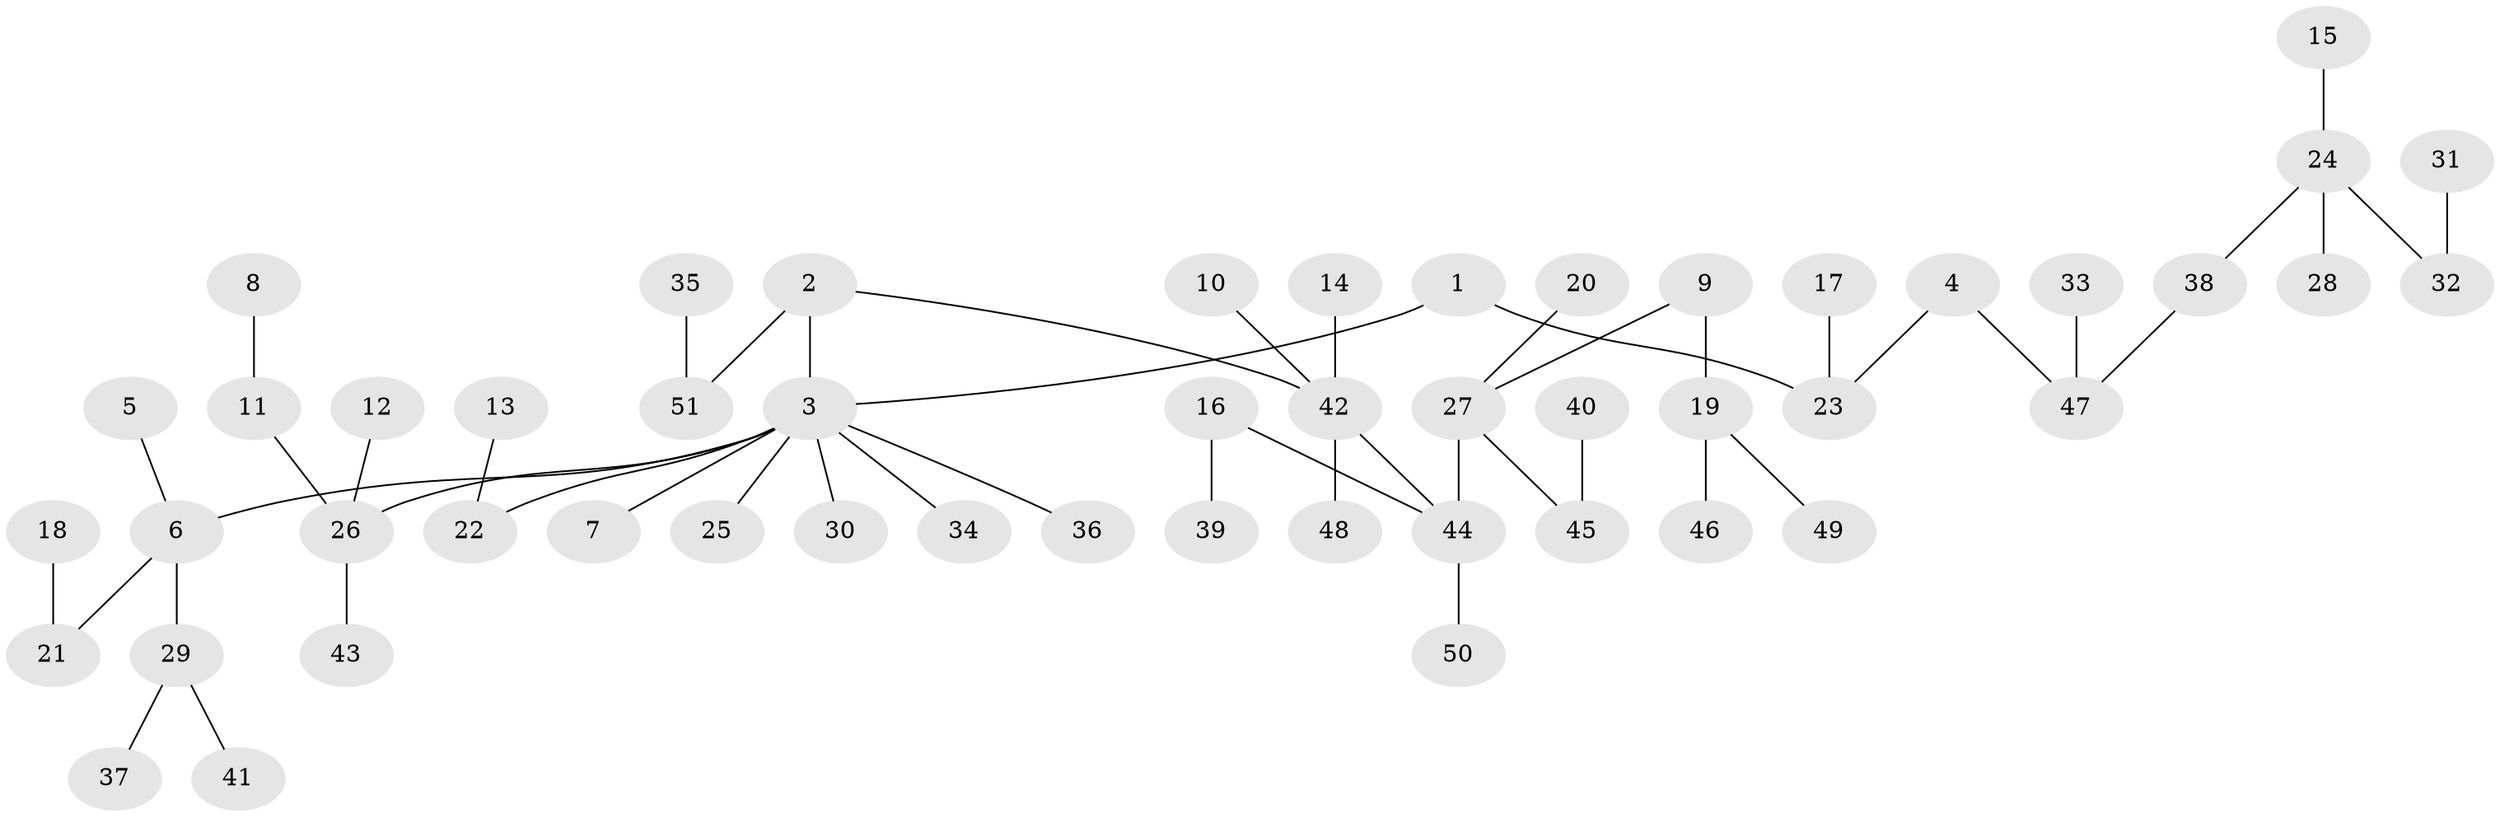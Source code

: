 // original degree distribution, {7: 0.00980392156862745, 2: 0.21568627450980393, 3: 0.18627450980392157, 5: 0.0392156862745098, 4: 0.058823529411764705, 1: 0.49019607843137253}
// Generated by graph-tools (version 1.1) at 2025/50/03/09/25 03:50:16]
// undirected, 51 vertices, 50 edges
graph export_dot {
graph [start="1"]
  node [color=gray90,style=filled];
  1;
  2;
  3;
  4;
  5;
  6;
  7;
  8;
  9;
  10;
  11;
  12;
  13;
  14;
  15;
  16;
  17;
  18;
  19;
  20;
  21;
  22;
  23;
  24;
  25;
  26;
  27;
  28;
  29;
  30;
  31;
  32;
  33;
  34;
  35;
  36;
  37;
  38;
  39;
  40;
  41;
  42;
  43;
  44;
  45;
  46;
  47;
  48;
  49;
  50;
  51;
  1 -- 3 [weight=1.0];
  1 -- 23 [weight=1.0];
  2 -- 3 [weight=1.0];
  2 -- 42 [weight=1.0];
  2 -- 51 [weight=1.0];
  3 -- 6 [weight=1.0];
  3 -- 7 [weight=1.0];
  3 -- 22 [weight=1.0];
  3 -- 25 [weight=1.0];
  3 -- 26 [weight=1.0];
  3 -- 30 [weight=1.0];
  3 -- 34 [weight=1.0];
  3 -- 36 [weight=1.0];
  4 -- 23 [weight=1.0];
  4 -- 47 [weight=1.0];
  5 -- 6 [weight=1.0];
  6 -- 21 [weight=1.0];
  6 -- 29 [weight=1.0];
  8 -- 11 [weight=1.0];
  9 -- 19 [weight=1.0];
  9 -- 27 [weight=1.0];
  10 -- 42 [weight=1.0];
  11 -- 26 [weight=1.0];
  12 -- 26 [weight=1.0];
  13 -- 22 [weight=1.0];
  14 -- 42 [weight=1.0];
  15 -- 24 [weight=1.0];
  16 -- 39 [weight=1.0];
  16 -- 44 [weight=1.0];
  17 -- 23 [weight=1.0];
  18 -- 21 [weight=1.0];
  19 -- 46 [weight=1.0];
  19 -- 49 [weight=1.0];
  20 -- 27 [weight=1.0];
  24 -- 28 [weight=1.0];
  24 -- 32 [weight=1.0];
  24 -- 38 [weight=1.0];
  26 -- 43 [weight=1.0];
  27 -- 44 [weight=1.0];
  27 -- 45 [weight=1.0];
  29 -- 37 [weight=1.0];
  29 -- 41 [weight=1.0];
  31 -- 32 [weight=1.0];
  33 -- 47 [weight=1.0];
  35 -- 51 [weight=1.0];
  38 -- 47 [weight=1.0];
  40 -- 45 [weight=1.0];
  42 -- 44 [weight=1.0];
  42 -- 48 [weight=1.0];
  44 -- 50 [weight=1.0];
}
